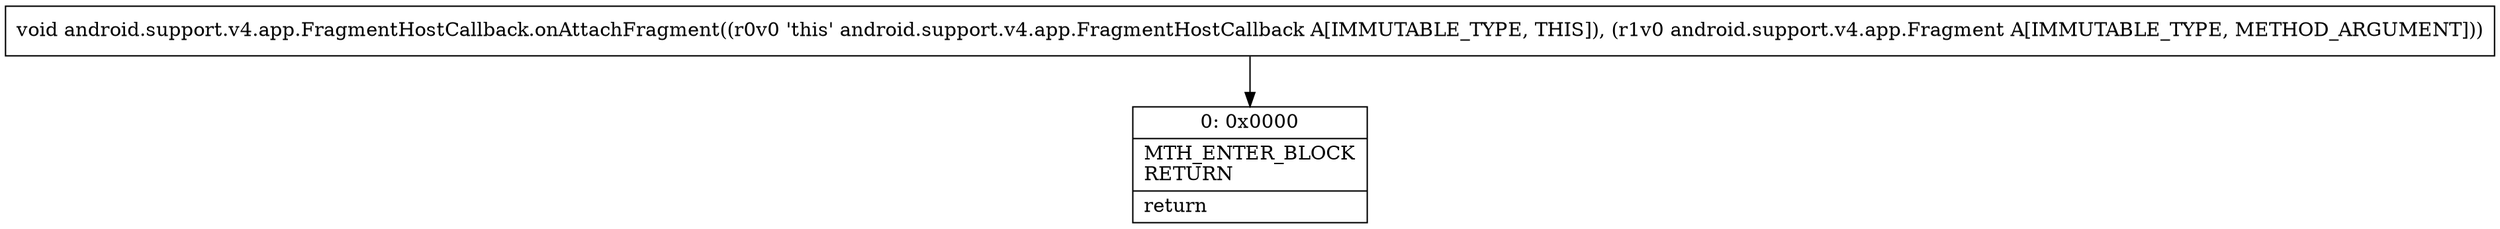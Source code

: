 digraph "CFG forandroid.support.v4.app.FragmentHostCallback.onAttachFragment(Landroid\/support\/v4\/app\/Fragment;)V" {
Node_0 [shape=record,label="{0\:\ 0x0000|MTH_ENTER_BLOCK\lRETURN\l|return\l}"];
MethodNode[shape=record,label="{void android.support.v4.app.FragmentHostCallback.onAttachFragment((r0v0 'this' android.support.v4.app.FragmentHostCallback A[IMMUTABLE_TYPE, THIS]), (r1v0 android.support.v4.app.Fragment A[IMMUTABLE_TYPE, METHOD_ARGUMENT])) }"];
MethodNode -> Node_0;
}

